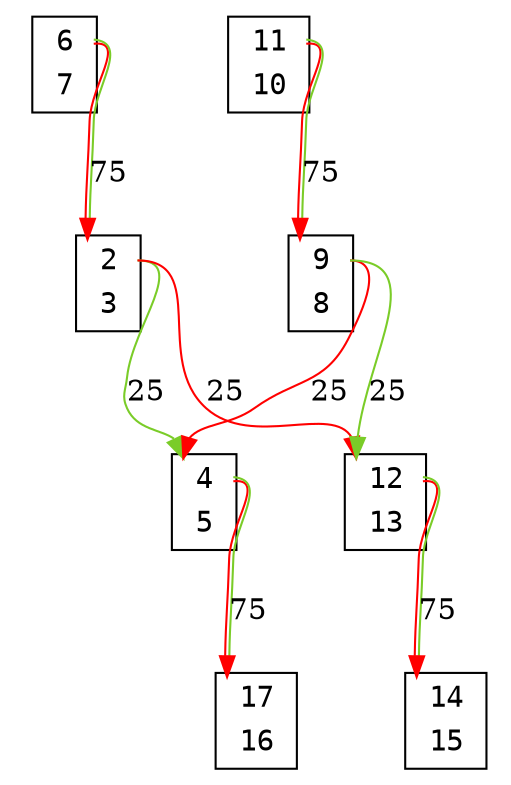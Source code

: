 digraph my_graph {
node[fontname=<Courier>,shape=<plaintext>]
vertex_0x7f2737016130_0x7f273b406280[label=<<TABLE bgcolor = "white">
<TR><TD BORDER = "0" PORT = "port_0x7f2737016130_in"></TD><TD BORDER = "0" PORT = "port_">2</TD><TD BORDER = "0" PORT = "port_0x7f2737016130_out"></TD></TR>
<TR><TD BORDER = "0" PORT = "port_0x7f273b406280_out"></TD><TD BORDER = "0" PORT = "port_">3</TD><TD BORDER = "0" PORT = "port_0x7f273b406280_in"></TD></TR>
</TABLE>>,style=<filled>,color=<black>,fillcolor=<white>]
vertex_0x7f273b406040_0x7f273b406370[label=<<TABLE bgcolor = "white">
<TR><TD BORDER = "0" PORT = "port_0x7f273b406370_in"></TD><TD BORDER = "0" PORT = "port_">4</TD><TD BORDER = "0" PORT = "port_0x7f273b406370_out"></TD></TR>
<TR><TD BORDER = "0" PORT = "port_0x7f273b406040_out"></TD><TD BORDER = "0" PORT = "port_">5</TD><TD BORDER = "0" PORT = "port_0x7f273b406040_in"></TD></TR>
</TABLE>>,style=<filled>,color=<black>,fillcolor=<white>]
vertex_0x7f273b406a00_0x7f273b406af0[label=<<TABLE bgcolor = "white">
<TR><TD BORDER = "0" PORT = "port_0x7f273b406a00_in"></TD><TD BORDER = "0" PORT = "port_">6</TD><TD BORDER = "0" PORT = "port_0x7f273b406a00_out"></TD></TR>
<TR><TD BORDER = "0" PORT = "port_0x7f273b406af0_out"></TD><TD BORDER = "0" PORT = "port_">7</TD><TD BORDER = "0" PORT = "port_0x7f273b406af0_in"></TD></TR>
</TABLE>>,style=<filled>,color=<black>,fillcolor=<white>]
vertex_0x7f276b816130_0x7f276bc16100[label=<<TABLE bgcolor = "white">
<TR><TD BORDER = "0" PORT = "port_0x7f276bc16100_in"></TD><TD BORDER = "0" PORT = "port_">9</TD><TD BORDER = "0" PORT = "port_0x7f276bc16100_out"></TD></TR>
<TR><TD BORDER = "0" PORT = "port_0x7f276b816130_out"></TD><TD BORDER = "0" PORT = "port_">8</TD><TD BORDER = "0" PORT = "port_0x7f276b816130_in"></TD></TR>
</TABLE>>,style=<filled>,color=<black>,fillcolor=<white>]
vertex_0x7f2736c160d0_0x7f2736c16130[label=<<TABLE bgcolor = "white">
<TR><TD BORDER = "0" PORT = "port_0x7f2736c16130_in"></TD><TD BORDER = "0" PORT = "port_">11</TD><TD BORDER = "0" PORT = "port_0x7f2736c16130_out"></TD></TR>
<TR><TD BORDER = "0" PORT = "port_0x7f2736c160d0_out"></TD><TD BORDER = "0" PORT = "port_">10</TD><TD BORDER = "0" PORT = "port_0x7f2736c160d0_in"></TD></TR>
</TABLE>>,style=<filled>,color=<black>,fillcolor=<white>]
vertex_0x7f2736c16160_0x7f2737416040[label=<<TABLE bgcolor = "white">
<TR><TD BORDER = "0" PORT = "port_0x7f2736c16160_in"></TD><TD BORDER = "0" PORT = "port_">12</TD><TD BORDER = "0" PORT = "port_0x7f2736c16160_out"></TD></TR>
<TR><TD BORDER = "0" PORT = "port_0x7f2737416040_out"></TD><TD BORDER = "0" PORT = "port_">13</TD><TD BORDER = "0" PORT = "port_0x7f2737416040_in"></TD></TR>
</TABLE>>,style=<filled>,color=<black>,fillcolor=<white>]
vertex_0x7f276b410130_0x7f276bc160d0[label=<<TABLE bgcolor = "white">
<TR><TD BORDER = "0" PORT = "port_0x7f276bc160d0_in"></TD><TD BORDER = "0" PORT = "port_">14</TD><TD BORDER = "0" PORT = "port_0x7f276bc160d0_out"></TD></TR>
<TR><TD BORDER = "0" PORT = "port_0x7f276b410130_out"></TD><TD BORDER = "0" PORT = "port_">15</TD><TD BORDER = "0" PORT = "port_0x7f276b410130_in"></TD></TR>
</TABLE>>,style=<filled>,color=<black>,fillcolor=<white>]
vertex_0x7f2736c16070_0x7f276b816100[label=<<TABLE bgcolor = "white">
<TR><TD BORDER = "0" PORT = "port_0x7f276b816100_in"></TD><TD BORDER = "0" PORT = "port_">17</TD><TD BORDER = "0" PORT = "port_0x7f276b816100_out"></TD></TR>
<TR><TD BORDER = "0" PORT = "port_0x7f2736c16070_out"></TD><TD BORDER = "0" PORT = "port_">16</TD><TD BORDER = "0" PORT = "port_0x7f2736c16070_in"></TD></TR>
</TABLE>>,style=<filled>,color=<black>,fillcolor=<white>]
vertex_0x7f2737016130_0x7f273b406280:port_0x7f2737016130_out->vertex_0x7f273b406040_0x7f273b406370:port_0x7f273b406370_in[label="25",len=<0>,K=<0>,color=<0.250 0.800 0.800>]
vertex_0x7f273b406a00_0x7f273b406af0:port_0x7f273b406a00_out->vertex_0x7f2737016130_0x7f273b406280:port_0x7f2737016130_in[label="75",len=<0>,K=<0>,color=<0 1 1:0.250 0.800 0.800>]
vertex_0x7f2736c160d0_0x7f2736c16130:port_0x7f2736c16130_out->vertex_0x7f276b816130_0x7f276bc16100:port_0x7f276bc16100_in[label="75",len=<0>,K=<0>,color=<0 1 1:0.250 0.800 0.800>]
vertex_0x7f2736c16160_0x7f2737416040:port_0x7f2736c16160_out->vertex_0x7f276b410130_0x7f276bc160d0:port_0x7f276bc160d0_in[label="75",len=<0>,K=<0>,color=<0 1 1:0.250 0.800 0.800>]
vertex_0x7f2737016130_0x7f273b406280:port_0x7f2737016130_out->vertex_0x7f2736c16160_0x7f2737416040:port_0x7f2736c16160_in[label="25",len=<0>,K=<0>,color=<0 1 1>]
vertex_0x7f276b816130_0x7f276bc16100:port_0x7f276bc16100_out->vertex_0x7f2736c16160_0x7f2737416040:port_0x7f2736c16160_in[label="25",len=<0>,K=<0>,color=<0.250 0.800 0.800>]
vertex_0x7f276b816130_0x7f276bc16100:port_0x7f276bc16100_out->vertex_0x7f273b406040_0x7f273b406370:port_0x7f273b406370_in[label="25",len=<0>,K=<0>,color=<0 1 1>]
vertex_0x7f273b406040_0x7f273b406370:port_0x7f273b406370_out->vertex_0x7f2736c16070_0x7f276b816100:port_0x7f276b816100_in[label="75",len=<0>,K=<0>,color=<0 1 1:0.250 0.800 0.800>]
}
